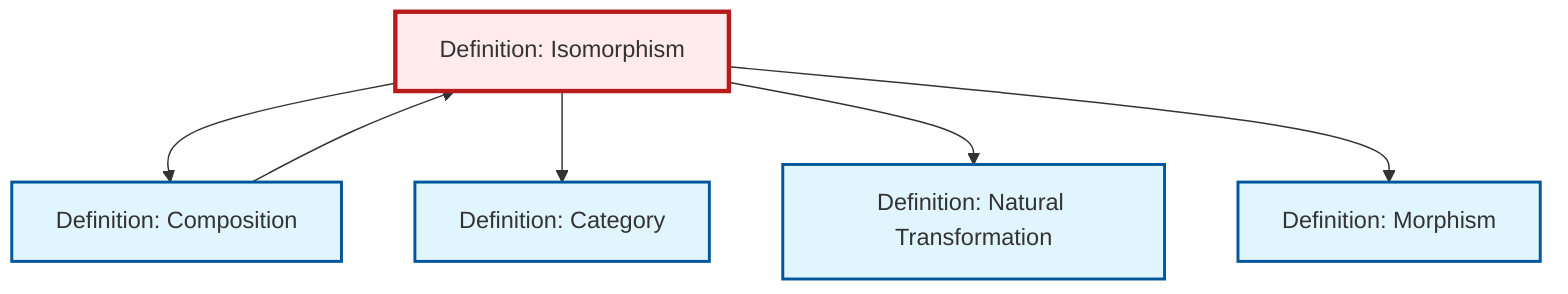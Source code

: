 graph TD
    classDef definition fill:#e1f5fe,stroke:#01579b,stroke-width:2px
    classDef theorem fill:#f3e5f5,stroke:#4a148c,stroke-width:2px
    classDef axiom fill:#fff3e0,stroke:#e65100,stroke-width:2px
    classDef example fill:#e8f5e9,stroke:#1b5e20,stroke-width:2px
    classDef current fill:#ffebee,stroke:#b71c1c,stroke-width:3px
    def-natural-transformation["Definition: Natural Transformation"]:::definition
    def-isomorphism["Definition: Isomorphism"]:::definition
    def-composition["Definition: Composition"]:::definition
    def-category["Definition: Category"]:::definition
    def-morphism["Definition: Morphism"]:::definition
    def-isomorphism --> def-composition
    def-composition --> def-isomorphism
    def-isomorphism --> def-category
    def-isomorphism --> def-natural-transformation
    def-isomorphism --> def-morphism
    class def-isomorphism current